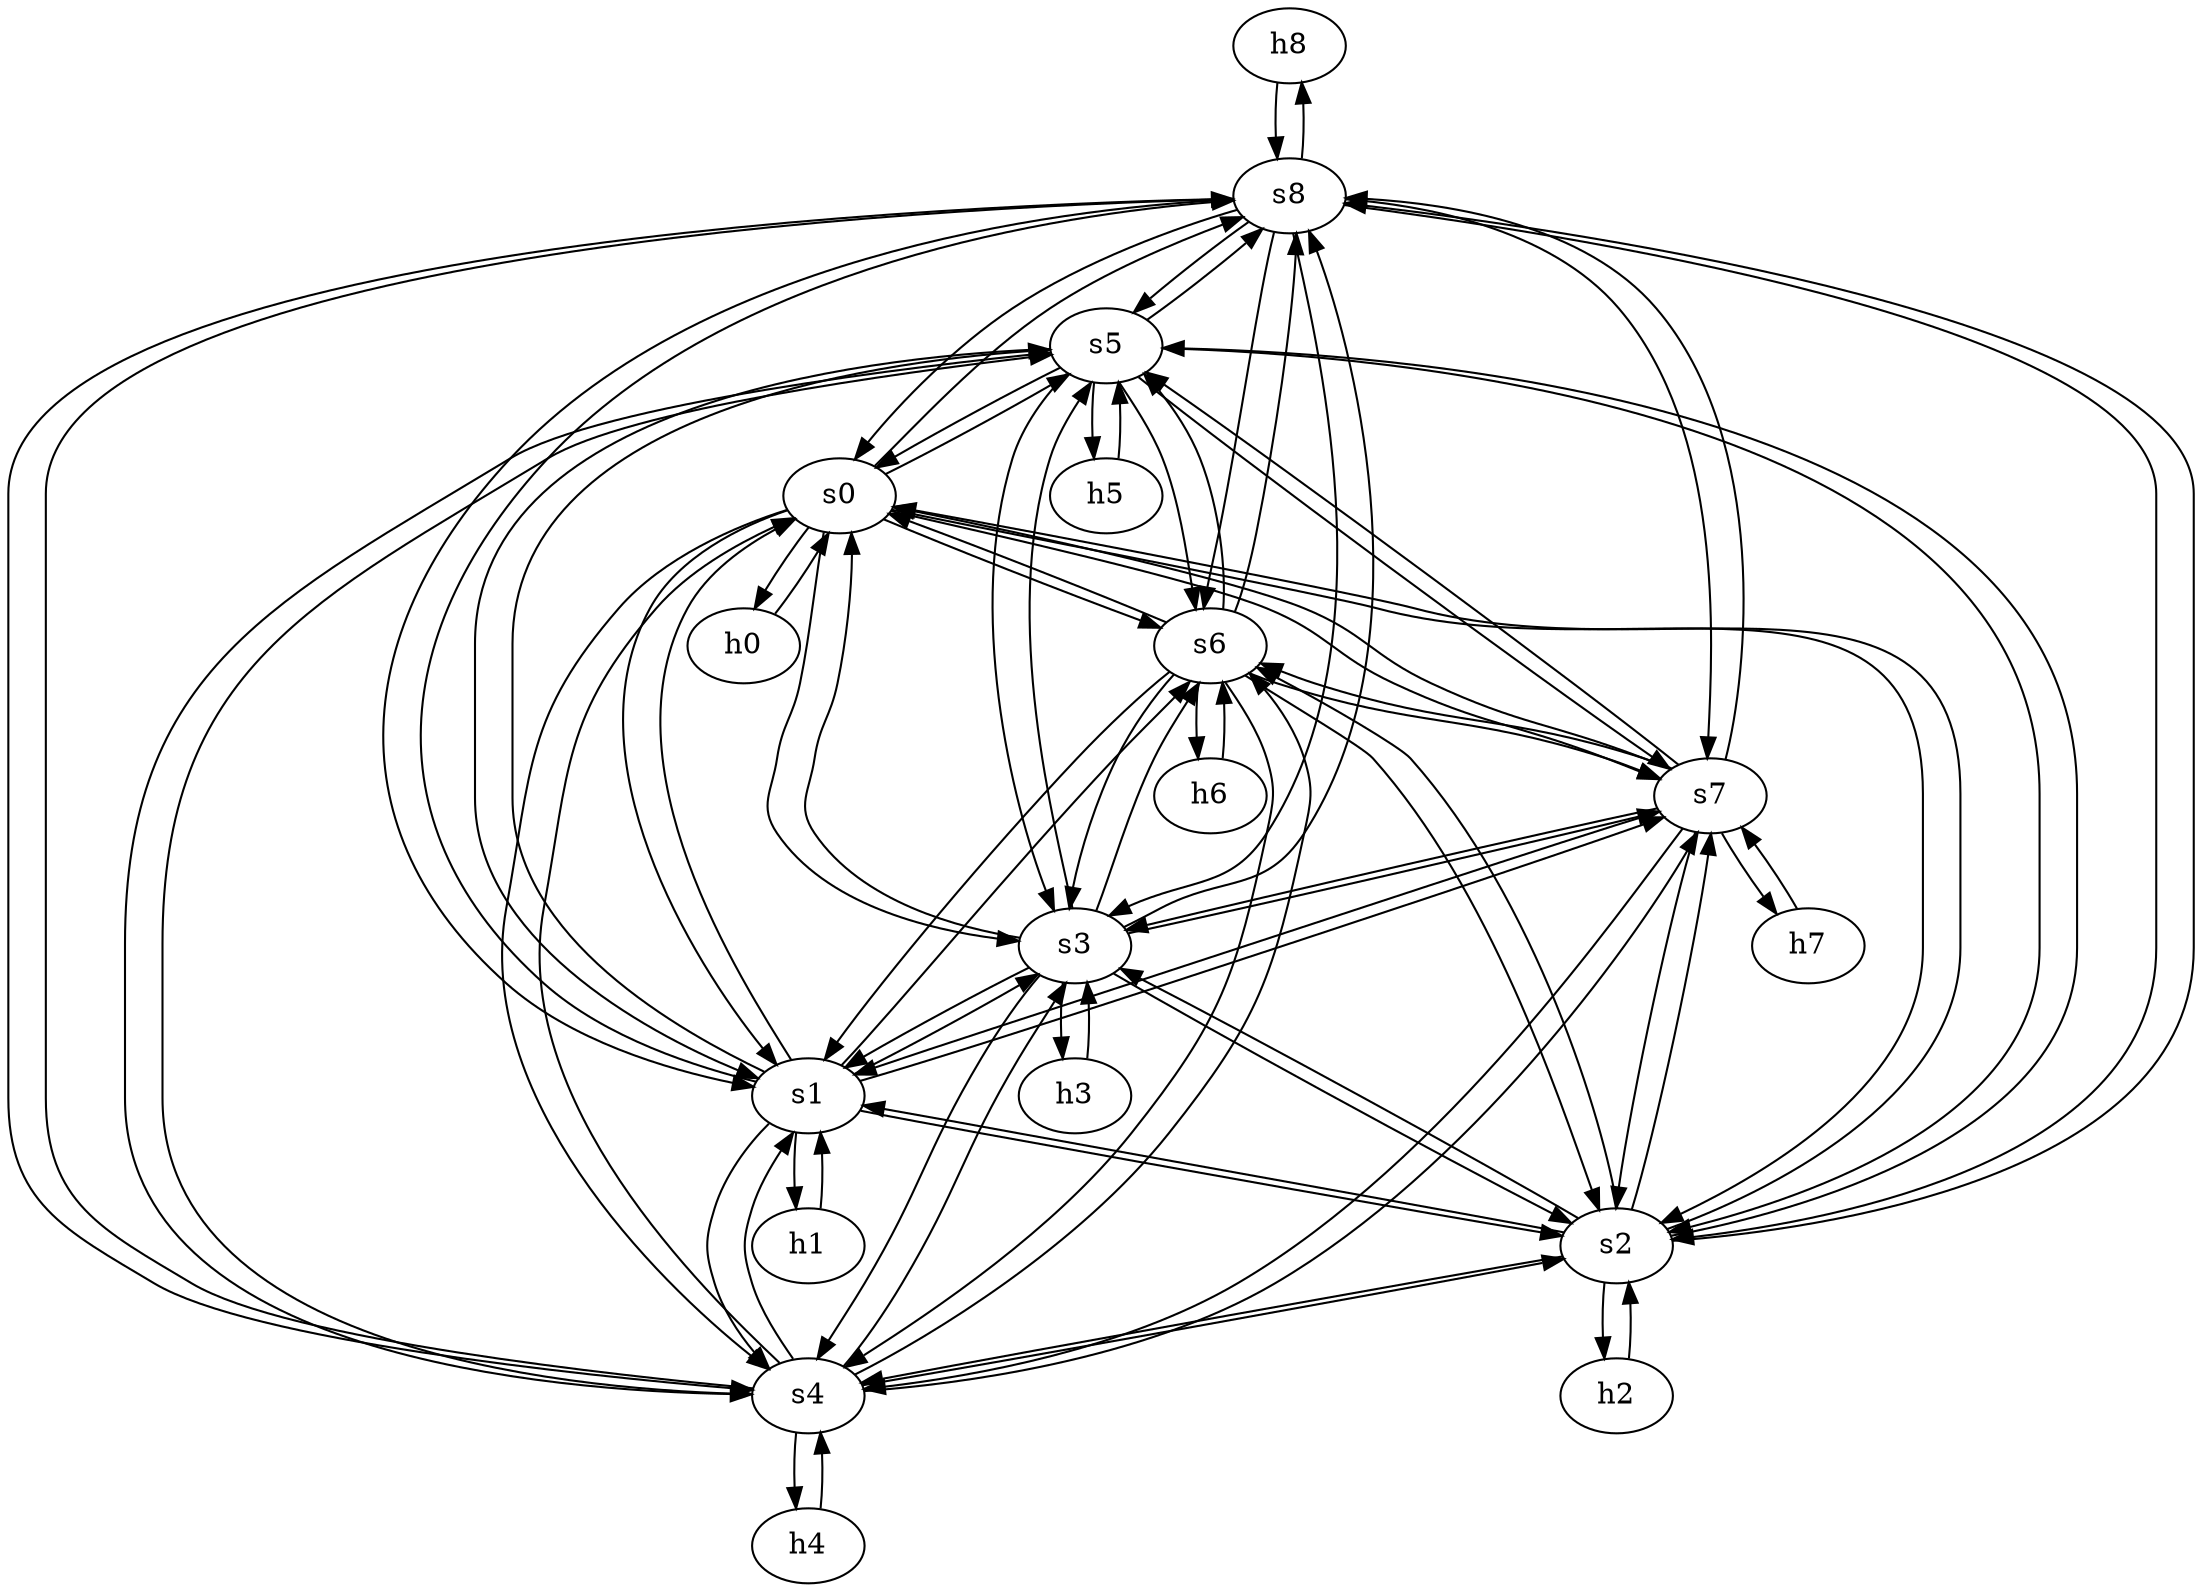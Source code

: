 strict digraph GlobalCenter {
	h8	 [ip="111.0.8.8",
		mac="00:00:00:00:8:8",
		type=host];
	s8	 [id=8,
		type=switch];
	h8 -> s8	 [capacity="1Gbps",
		cost=1,
		dst_port=1,
		src_port=1];
	s0	 [id=0,
		type=switch];
	s6	 [id=6,
		type=switch];
	s0 -> s6	 [capacity="1Gbps",
		cost=1,
		dst_port=2,
		src_port=7];
	s4	 [id=4,
		type=switch];
	s0 -> s4	 [capacity="1Gbps",
		cost=1,
		dst_port=2,
		src_port=5];
	s2	 [id=2,
		type=switch];
	s0 -> s2	 [capacity="1Gbps",
		cost=1,
		dst_port=2,
		src_port=3];
	s1	 [id=1,
		type=switch];
	s0 -> s1	 [capacity="1Gbps",
		cost=1,
		dst_port=2,
		src_port=2];
	s3	 [id=3,
		type=switch];
	s0 -> s3	 [capacity="1Gbps",
		cost=1,
		dst_port=2,
		src_port=4];
	s7	 [id=7,
		type=switch];
	s0 -> s7	 [capacity="1Gbps",
		cost=1,
		dst_port=2,
		src_port=8];
	s0 -> s8	 [capacity="1Gbps",
		cost=1,
		dst_port=2,
		src_port=9];
	h0	 [ip="111.0.0.0",
		mac="00:00:00:00:0:0",
		type=host];
	s0 -> h0	 [capacity="1Gbps",
		cost=1,
		dst_port=1,
		src_port=1];
	s5	 [id=5,
		type=switch];
	s0 -> s5	 [capacity="1Gbps",
		cost=1,
		dst_port=2,
		src_port=6];
	h7	 [ip="111.0.7.7",
		mac="00:00:00:00:7:7",
		type=host];
	h7 -> s7	 [capacity="1Gbps",
		cost=1,
		dst_port=1,
		src_port=1];
	s7 -> s6	 [capacity="1Gbps",
		cost=1,
		dst_port=8,
		src_port=8];
	s7 -> s4	 [capacity="1Gbps",
		cost=1,
		dst_port=8,
		src_port=6];
	s7 -> s2	 [capacity="1Gbps",
		cost=1,
		dst_port=8,
		src_port=4];
	s7 -> s1	 [capacity="1Gbps",
		cost=1,
		dst_port=8,
		src_port=3];
	s7 -> h7	 [capacity="1Gbps",
		cost=1,
		dst_port=1,
		src_port=1];
	s7 -> s3	 [capacity="1Gbps",
		cost=1,
		dst_port=8,
		src_port=5];
	s7 -> s0	 [capacity="1Gbps",
		cost=1,
		dst_port=8,
		src_port=2];
	s7 -> s8	 [capacity="1Gbps",
		cost=1,
		dst_port=9,
		src_port=9];
	s7 -> s5	 [capacity="1Gbps",
		cost=1,
		dst_port=8,
		src_port=7];
	h2	 [ip="111.0.2.2",
		mac="00:00:00:00:2:2",
		type=host];
	h2 -> s2	 [capacity="1Gbps",
		cost=1,
		dst_port=1,
		src_port=1];
	s2 -> h2	 [capacity="1Gbps",
		cost=1,
		dst_port=1,
		src_port=1];
	s2 -> s6	 [capacity="1Gbps",
		cost=1,
		dst_port=4,
		src_port=7];
	s2 -> s4	 [capacity="1Gbps",
		cost=1,
		dst_port=4,
		src_port=5];
	s2 -> s1	 [capacity="1Gbps",
		cost=1,
		dst_port=3,
		src_port=3];
	s2 -> s3	 [capacity="1Gbps",
		cost=1,
		dst_port=4,
		src_port=4];
	s2 -> s0	 [capacity="1Gbps",
		cost=1,
		dst_port=3,
		src_port=2];
	s2 -> s7	 [capacity="1Gbps",
		cost=1,
		dst_port=4,
		src_port=8];
	s2 -> s8	 [capacity="1Gbps",
		cost=1,
		dst_port=4,
		src_port=9];
	s2 -> s5	 [capacity="1Gbps",
		cost=1,
		dst_port=4,
		src_port=6];
	h0 -> s0	 [capacity="1Gbps",
		cost=1,
		dst_port=1,
		src_port=1];
	h1	 [ip="111.0.1.1",
		mac="00:00:00:00:1:1",
		type=host];
	h1 -> s1	 [capacity="1Gbps",
		cost=1,
		dst_port=1,
		src_port=1];
	h6	 [ip="111.0.6.6",
		mac="00:00:00:00:6:6",
		type=host];
	h6 -> s6	 [capacity="1Gbps",
		cost=1,
		dst_port=1,
		src_port=1];
	s6 -> s4	 [capacity="1Gbps",
		cost=1,
		dst_port=7,
		src_port=6];
	s6 -> s2	 [capacity="1Gbps",
		cost=1,
		dst_port=7,
		src_port=4];
	s6 -> s1	 [capacity="1Gbps",
		cost=1,
		dst_port=7,
		src_port=3];
	s6 -> s3	 [capacity="1Gbps",
		cost=1,
		dst_port=7,
		src_port=5];
	s6 -> s0	 [capacity="1Gbps",
		cost=1,
		dst_port=7,
		src_port=2];
	s6 -> s7	 [capacity="1Gbps",
		cost=1,
		dst_port=8,
		src_port=8];
	s6 -> s8	 [capacity="1Gbps",
		cost=1,
		dst_port=8,
		src_port=9];
	s6 -> s5	 [capacity="1Gbps",
		cost=1,
		dst_port=7,
		src_port=7];
	s6 -> h6	 [capacity="1Gbps",
		cost=1,
		dst_port=1,
		src_port=1];
	h4	 [ip="111.0.4.4",
		mac="00:00:00:00:4:4",
		type=host];
	h4 -> s4	 [capacity="1Gbps",
		cost=1,
		dst_port=1,
		src_port=1];
	s4 -> s6	 [capacity="1Gbps",
		cost=1,
		dst_port=6,
		src_port=7];
	s4 -> s2	 [capacity="1Gbps",
		cost=1,
		dst_port=5,
		src_port=4];
	s4 -> s1	 [capacity="1Gbps",
		cost=1,
		dst_port=5,
		src_port=3];
	s4 -> h4	 [capacity="1Gbps",
		cost=1,
		dst_port=1,
		src_port=1];
	s4 -> s3	 [capacity="1Gbps",
		cost=1,
		dst_port=5,
		src_port=5];
	s4 -> s0	 [capacity="1Gbps",
		cost=1,
		dst_port=5,
		src_port=2];
	s4 -> s7	 [capacity="1Gbps",
		cost=1,
		dst_port=6,
		src_port=8];
	s4 -> s8	 [capacity="1Gbps",
		cost=1,
		dst_port=6,
		src_port=9];
	s4 -> s5	 [capacity="1Gbps",
		cost=1,
		dst_port=6,
		src_port=6];
	s3 -> s6	 [capacity="1Gbps",
		cost=1,
		dst_port=5,
		src_port=7];
	s3 -> s4	 [capacity="1Gbps",
		cost=1,
		dst_port=5,
		src_port=5];
	s3 -> s2	 [capacity="1Gbps",
		cost=1,
		dst_port=4,
		src_port=4];
	s3 -> s1	 [capacity="1Gbps",
		cost=1,
		dst_port=4,
		src_port=3];
	s3 -> s0	 [capacity="1Gbps",
		cost=1,
		dst_port=4,
		src_port=2];
	s3 -> s7	 [capacity="1Gbps",
		cost=1,
		dst_port=5,
		src_port=8];
	s3 -> s8	 [capacity="1Gbps",
		cost=1,
		dst_port=5,
		src_port=9];
	s3 -> s5	 [capacity="1Gbps",
		cost=1,
		dst_port=5,
		src_port=6];
	h3	 [ip="111.0.3.3",
		mac="00:00:00:00:3:3",
		type=host];
	s3 -> h3	 [capacity="1Gbps",
		cost=1,
		dst_port=1,
		src_port=1];
	s8 -> s6	 [capacity="1Gbps",
		cost=1,
		dst_port=9,
		src_port=8];
	s8 -> s4	 [capacity="1Gbps",
		cost=1,
		dst_port=9,
		src_port=6];
	s8 -> s2	 [capacity="1Gbps",
		cost=1,
		dst_port=9,
		src_port=4];
	s8 -> s1	 [capacity="1Gbps",
		cost=1,
		dst_port=9,
		src_port=3];
	s8 -> h8	 [capacity="1Gbps",
		cost=1,
		dst_port=1,
		src_port=1];
	s8 -> s3	 [capacity="1Gbps",
		cost=1,
		dst_port=9,
		src_port=5];
	s8 -> s0	 [capacity="1Gbps",
		cost=1,
		dst_port=9,
		src_port=2];
	s8 -> s7	 [capacity="1Gbps",
		cost=1,
		dst_port=9,
		src_port=9];
	s8 -> s5	 [capacity="1Gbps",
		cost=1,
		dst_port=9,
		src_port=7];
	s5 -> s6	 [capacity="1Gbps",
		cost=1,
		dst_port=7,
		src_port=7];
	s5 -> s4	 [capacity="1Gbps",
		cost=1,
		dst_port=6,
		src_port=6];
	s5 -> s2	 [capacity="1Gbps",
		cost=1,
		dst_port=6,
		src_port=4];
	s5 -> s1	 [capacity="1Gbps",
		cost=1,
		dst_port=6,
		src_port=3];
	s5 -> s3	 [capacity="1Gbps",
		cost=1,
		dst_port=6,
		src_port=5];
	s5 -> s0	 [capacity="1Gbps",
		cost=1,
		dst_port=6,
		src_port=2];
	s5 -> s7	 [capacity="1Gbps",
		cost=1,
		dst_port=7,
		src_port=8];
	s5 -> s8	 [capacity="1Gbps",
		cost=1,
		dst_port=7,
		src_port=9];
	h5	 [ip="111.0.5.5",
		mac="00:00:00:00:5:5",
		type=host];
	s5 -> h5	 [capacity="1Gbps",
		cost=1,
		dst_port=1,
		src_port=1];
	h3 -> s3	 [capacity="1Gbps",
		cost=1,
		dst_port=1,
		src_port=1];
	h5 -> s5	 [capacity="1Gbps",
		cost=1,
		dst_port=1,
		src_port=1];
	s1 -> s6	 [capacity="1Gbps",
		cost=1,
		dst_port=3,
		src_port=7];
	s1 -> s4	 [capacity="1Gbps",
		cost=1,
		dst_port=3,
		src_port=5];
	s1 -> s2	 [capacity="1Gbps",
		cost=1,
		dst_port=3,
		src_port=3];
	s1 -> h1	 [capacity="1Gbps",
		cost=1,
		dst_port=1,
		src_port=1];
	s1 -> s3	 [capacity="1Gbps",
		cost=1,
		dst_port=3,
		src_port=4];
	s1 -> s0	 [capacity="1Gbps",
		cost=1,
		dst_port=2,
		src_port=2];
	s1 -> s7	 [capacity="1Gbps",
		cost=1,
		dst_port=3,
		src_port=8];
	s1 -> s8	 [capacity="1Gbps",
		cost=1,
		dst_port=3,
		src_port=9];
	s1 -> s5	 [capacity="1Gbps",
		cost=1,
		dst_port=3,
		src_port=6];
}
